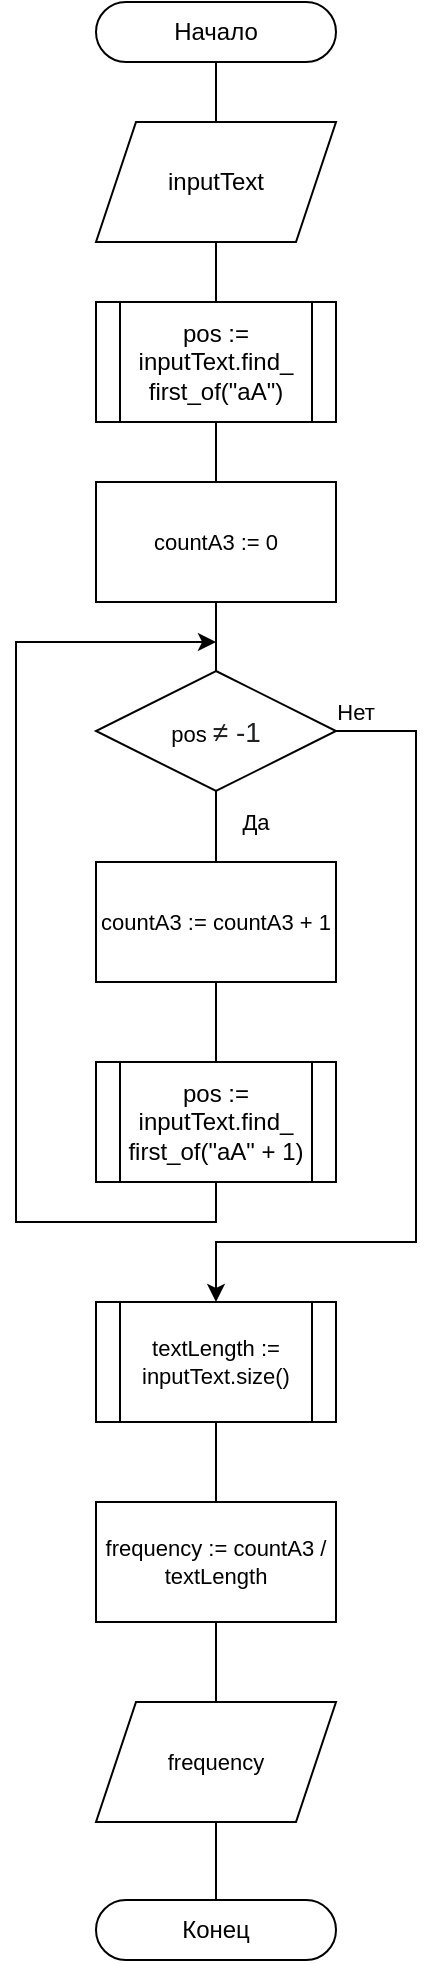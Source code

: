 <mxfile version="24.1.0" type="device">
  <diagram name="Страница — 1" id="IsQbUWc2dFe3M6MaABQK">
    <mxGraphModel dx="1235" dy="844" grid="1" gridSize="10" guides="1" tooltips="1" connect="1" arrows="1" fold="1" page="1" pageScale="1" pageWidth="827" pageHeight="1169" math="0" shadow="0">
      <root>
        <mxCell id="0" />
        <mxCell id="1" parent="0" />
        <mxCell id="dZy6GUcCeDPztvTzPB4a-3" style="edgeStyle=orthogonalEdgeStyle;rounded=0;orthogonalLoop=1;jettySize=auto;html=1;exitX=0.5;exitY=1;exitDx=0;exitDy=0;entryX=0.5;entryY=0;entryDx=0;entryDy=0;endArrow=none;endFill=0;" parent="1" source="dZy6GUcCeDPztvTzPB4a-1" target="dZy6GUcCeDPztvTzPB4a-2" edge="1">
          <mxGeometry relative="1" as="geometry" />
        </mxCell>
        <mxCell id="dZy6GUcCeDPztvTzPB4a-1" value="Начало" style="rounded=1;whiteSpace=wrap;html=1;arcSize=50;" parent="1" vertex="1">
          <mxGeometry x="360" y="190" width="120" height="30" as="geometry" />
        </mxCell>
        <mxCell id="dZy6GUcCeDPztvTzPB4a-5" style="edgeStyle=orthogonalEdgeStyle;rounded=0;orthogonalLoop=1;jettySize=auto;html=1;exitX=0.5;exitY=1;exitDx=0;exitDy=0;entryX=0.5;entryY=0;entryDx=0;entryDy=0;endArrow=none;endFill=0;" parent="1" source="dZy6GUcCeDPztvTzPB4a-2" target="dZy6GUcCeDPztvTzPB4a-4" edge="1">
          <mxGeometry relative="1" as="geometry" />
        </mxCell>
        <mxCell id="dZy6GUcCeDPztvTzPB4a-2" value="inputText" style="shape=parallelogram;perimeter=parallelogramPerimeter;whiteSpace=wrap;html=1;fixedSize=1;" parent="1" vertex="1">
          <mxGeometry x="360" y="250" width="120" height="60" as="geometry" />
        </mxCell>
        <mxCell id="dZy6GUcCeDPztvTzPB4a-7" style="edgeStyle=orthogonalEdgeStyle;rounded=0;orthogonalLoop=1;jettySize=auto;html=1;exitX=0.5;exitY=1;exitDx=0;exitDy=0;entryX=0.5;entryY=0;entryDx=0;entryDy=0;strokeColor=default;align=center;verticalAlign=middle;fontFamily=Helvetica;fontSize=11;fontColor=default;labelBackgroundColor=default;endArrow=none;endFill=0;" parent="1" source="dZy6GUcCeDPztvTzPB4a-4" target="dZy6GUcCeDPztvTzPB4a-6" edge="1">
          <mxGeometry relative="1" as="geometry" />
        </mxCell>
        <mxCell id="dZy6GUcCeDPztvTzPB4a-4" value="pos := inputText.find_&lt;div&gt;first_of(&quot;aA&quot;)&lt;/div&gt;" style="shape=process;whiteSpace=wrap;html=1;backgroundOutline=1;" parent="1" vertex="1">
          <mxGeometry x="360" y="340" width="120" height="60" as="geometry" />
        </mxCell>
        <mxCell id="dZy6GUcCeDPztvTzPB4a-9" style="edgeStyle=orthogonalEdgeStyle;rounded=0;orthogonalLoop=1;jettySize=auto;html=1;exitX=0.5;exitY=1;exitDx=0;exitDy=0;entryX=0.5;entryY=0;entryDx=0;entryDy=0;strokeColor=default;align=center;verticalAlign=middle;fontFamily=Helvetica;fontSize=11;fontColor=default;labelBackgroundColor=default;endArrow=none;endFill=0;" parent="1" source="dZy6GUcCeDPztvTzPB4a-6" target="dZy6GUcCeDPztvTzPB4a-8" edge="1">
          <mxGeometry relative="1" as="geometry" />
        </mxCell>
        <mxCell id="dZy6GUcCeDPztvTzPB4a-6" value="countA3 := 0" style="rounded=0;whiteSpace=wrap;html=1;fontFamily=Helvetica;fontSize=11;fontColor=default;labelBackgroundColor=default;" parent="1" vertex="1">
          <mxGeometry x="360" y="430" width="120" height="60" as="geometry" />
        </mxCell>
        <mxCell id="dZy6GUcCeDPztvTzPB4a-11" style="edgeStyle=orthogonalEdgeStyle;rounded=0;orthogonalLoop=1;jettySize=auto;html=1;exitX=0.5;exitY=1;exitDx=0;exitDy=0;entryX=0.5;entryY=0;entryDx=0;entryDy=0;strokeColor=default;align=center;verticalAlign=middle;fontFamily=Helvetica;fontSize=11;fontColor=default;labelBackgroundColor=default;endArrow=none;endFill=0;" parent="1" source="dZy6GUcCeDPztvTzPB4a-8" target="dZy6GUcCeDPztvTzPB4a-10" edge="1">
          <mxGeometry relative="1" as="geometry" />
        </mxCell>
        <mxCell id="dZy6GUcCeDPztvTzPB4a-16" style="edgeStyle=orthogonalEdgeStyle;rounded=0;orthogonalLoop=1;jettySize=auto;html=1;exitX=1;exitY=0.5;exitDx=0;exitDy=0;entryX=0.5;entryY=0;entryDx=0;entryDy=0;strokeColor=default;align=center;verticalAlign=middle;fontFamily=Helvetica;fontSize=11;fontColor=default;labelBackgroundColor=default;endArrow=classic;endFill=1;" parent="1" source="dZy6GUcCeDPztvTzPB4a-8" target="dZy6GUcCeDPztvTzPB4a-15" edge="1">
          <mxGeometry relative="1" as="geometry">
            <Array as="points">
              <mxPoint x="520" y="555" />
              <mxPoint x="520" y="810" />
              <mxPoint x="420" y="810" />
            </Array>
          </mxGeometry>
        </mxCell>
        <mxCell id="dZy6GUcCeDPztvTzPB4a-8" value="pos&amp;nbsp;&lt;span style=&quot;color: rgb(32, 33, 34); font-family: sans-serif; font-size: 14px; text-align: left;&quot;&gt;≠ -1&lt;/span&gt;" style="rhombus;whiteSpace=wrap;html=1;fontFamily=Helvetica;fontSize=11;fontColor=default;labelBackgroundColor=default;" parent="1" vertex="1">
          <mxGeometry x="360" y="524.5" width="120" height="60" as="geometry" />
        </mxCell>
        <mxCell id="dZy6GUcCeDPztvTzPB4a-13" style="edgeStyle=orthogonalEdgeStyle;rounded=0;orthogonalLoop=1;jettySize=auto;html=1;exitX=0.5;exitY=1;exitDx=0;exitDy=0;entryX=0.5;entryY=0;entryDx=0;entryDy=0;strokeColor=default;align=center;verticalAlign=middle;fontFamily=Helvetica;fontSize=11;fontColor=default;labelBackgroundColor=default;endArrow=none;endFill=0;" parent="1" source="dZy6GUcCeDPztvTzPB4a-10" target="dZy6GUcCeDPztvTzPB4a-12" edge="1">
          <mxGeometry relative="1" as="geometry" />
        </mxCell>
        <mxCell id="dZy6GUcCeDPztvTzPB4a-10" value="countA3 := countA3 + 1" style="rounded=0;whiteSpace=wrap;html=1;fontFamily=Helvetica;fontSize=11;fontColor=default;labelBackgroundColor=default;" parent="1" vertex="1">
          <mxGeometry x="360" y="620" width="120" height="60" as="geometry" />
        </mxCell>
        <mxCell id="dZy6GUcCeDPztvTzPB4a-14" style="edgeStyle=orthogonalEdgeStyle;rounded=0;orthogonalLoop=1;jettySize=auto;html=1;exitX=0.5;exitY=1;exitDx=0;exitDy=0;strokeColor=default;align=center;verticalAlign=middle;fontFamily=Helvetica;fontSize=11;fontColor=default;labelBackgroundColor=default;endArrow=classic;endFill=1;" parent="1" source="dZy6GUcCeDPztvTzPB4a-12" edge="1">
          <mxGeometry relative="1" as="geometry">
            <mxPoint x="420" y="510" as="targetPoint" />
            <Array as="points">
              <mxPoint x="420" y="800" />
              <mxPoint x="320" y="800" />
              <mxPoint x="320" y="510" />
            </Array>
          </mxGeometry>
        </mxCell>
        <mxCell id="dZy6GUcCeDPztvTzPB4a-12" value="pos := inputText.find_&lt;div&gt;first_of(&quot;aA&quot; + 1)&lt;/div&gt;" style="shape=process;whiteSpace=wrap;html=1;backgroundOutline=1;" parent="1" vertex="1">
          <mxGeometry x="360" y="720" width="120" height="60" as="geometry" />
        </mxCell>
        <mxCell id="dZy6GUcCeDPztvTzPB4a-18" style="edgeStyle=orthogonalEdgeStyle;rounded=0;orthogonalLoop=1;jettySize=auto;html=1;exitX=0.5;exitY=1;exitDx=0;exitDy=0;entryX=0.5;entryY=0;entryDx=0;entryDy=0;strokeColor=default;align=center;verticalAlign=middle;fontFamily=Helvetica;fontSize=11;fontColor=default;labelBackgroundColor=default;endArrow=none;endFill=0;" parent="1" source="dZy6GUcCeDPztvTzPB4a-15" target="dZy6GUcCeDPztvTzPB4a-17" edge="1">
          <mxGeometry relative="1" as="geometry" />
        </mxCell>
        <mxCell id="dZy6GUcCeDPztvTzPB4a-15" value="textLength := inputText.size()" style="shape=process;whiteSpace=wrap;html=1;backgroundOutline=1;fontFamily=Helvetica;fontSize=11;fontColor=default;labelBackgroundColor=default;" parent="1" vertex="1">
          <mxGeometry x="360" y="840" width="120" height="60" as="geometry" />
        </mxCell>
        <mxCell id="dZy6GUcCeDPztvTzPB4a-20" style="edgeStyle=orthogonalEdgeStyle;rounded=0;orthogonalLoop=1;jettySize=auto;html=1;exitX=0.5;exitY=1;exitDx=0;exitDy=0;entryX=0.5;entryY=0;entryDx=0;entryDy=0;strokeColor=default;align=center;verticalAlign=middle;fontFamily=Helvetica;fontSize=11;fontColor=default;labelBackgroundColor=default;endArrow=none;endFill=0;" parent="1" source="dZy6GUcCeDPztvTzPB4a-17" target="dZy6GUcCeDPztvTzPB4a-19" edge="1">
          <mxGeometry relative="1" as="geometry" />
        </mxCell>
        <mxCell id="dZy6GUcCeDPztvTzPB4a-17" value="frequency := countA3 / textLength" style="rounded=0;whiteSpace=wrap;html=1;fontFamily=Helvetica;fontSize=11;fontColor=default;labelBackgroundColor=default;" parent="1" vertex="1">
          <mxGeometry x="360" y="940" width="120" height="60" as="geometry" />
        </mxCell>
        <mxCell id="dZy6GUcCeDPztvTzPB4a-22" style="edgeStyle=orthogonalEdgeStyle;rounded=0;orthogonalLoop=1;jettySize=auto;html=1;exitX=0.5;exitY=1;exitDx=0;exitDy=0;entryX=0.5;entryY=0;entryDx=0;entryDy=0;strokeColor=default;align=center;verticalAlign=middle;fontFamily=Helvetica;fontSize=11;fontColor=default;labelBackgroundColor=default;endArrow=none;endFill=0;" parent="1" source="dZy6GUcCeDPztvTzPB4a-19" target="dZy6GUcCeDPztvTzPB4a-21" edge="1">
          <mxGeometry relative="1" as="geometry" />
        </mxCell>
        <mxCell id="dZy6GUcCeDPztvTzPB4a-19" value="frequency" style="shape=parallelogram;perimeter=parallelogramPerimeter;whiteSpace=wrap;html=1;fixedSize=1;fontFamily=Helvetica;fontSize=11;fontColor=default;labelBackgroundColor=default;" parent="1" vertex="1">
          <mxGeometry x="360" y="1040" width="120" height="60" as="geometry" />
        </mxCell>
        <mxCell id="dZy6GUcCeDPztvTzPB4a-21" value="Конец" style="rounded=1;whiteSpace=wrap;html=1;arcSize=50;" parent="1" vertex="1">
          <mxGeometry x="360" y="1139" width="120" height="30" as="geometry" />
        </mxCell>
        <mxCell id="dZy6GUcCeDPztvTzPB4a-23" value="Да" style="text;html=1;align=center;verticalAlign=middle;whiteSpace=wrap;rounded=0;fontFamily=Helvetica;fontSize=11;fontColor=default;labelBackgroundColor=default;" parent="1" vertex="1">
          <mxGeometry x="410" y="585" width="60" height="30" as="geometry" />
        </mxCell>
        <mxCell id="dZy6GUcCeDPztvTzPB4a-24" value="Нет" style="text;html=1;align=center;verticalAlign=middle;whiteSpace=wrap;rounded=0;fontFamily=Helvetica;fontSize=11;fontColor=default;labelBackgroundColor=default;" parent="1" vertex="1">
          <mxGeometry x="460" y="530" width="60" height="30" as="geometry" />
        </mxCell>
      </root>
    </mxGraphModel>
  </diagram>
</mxfile>
